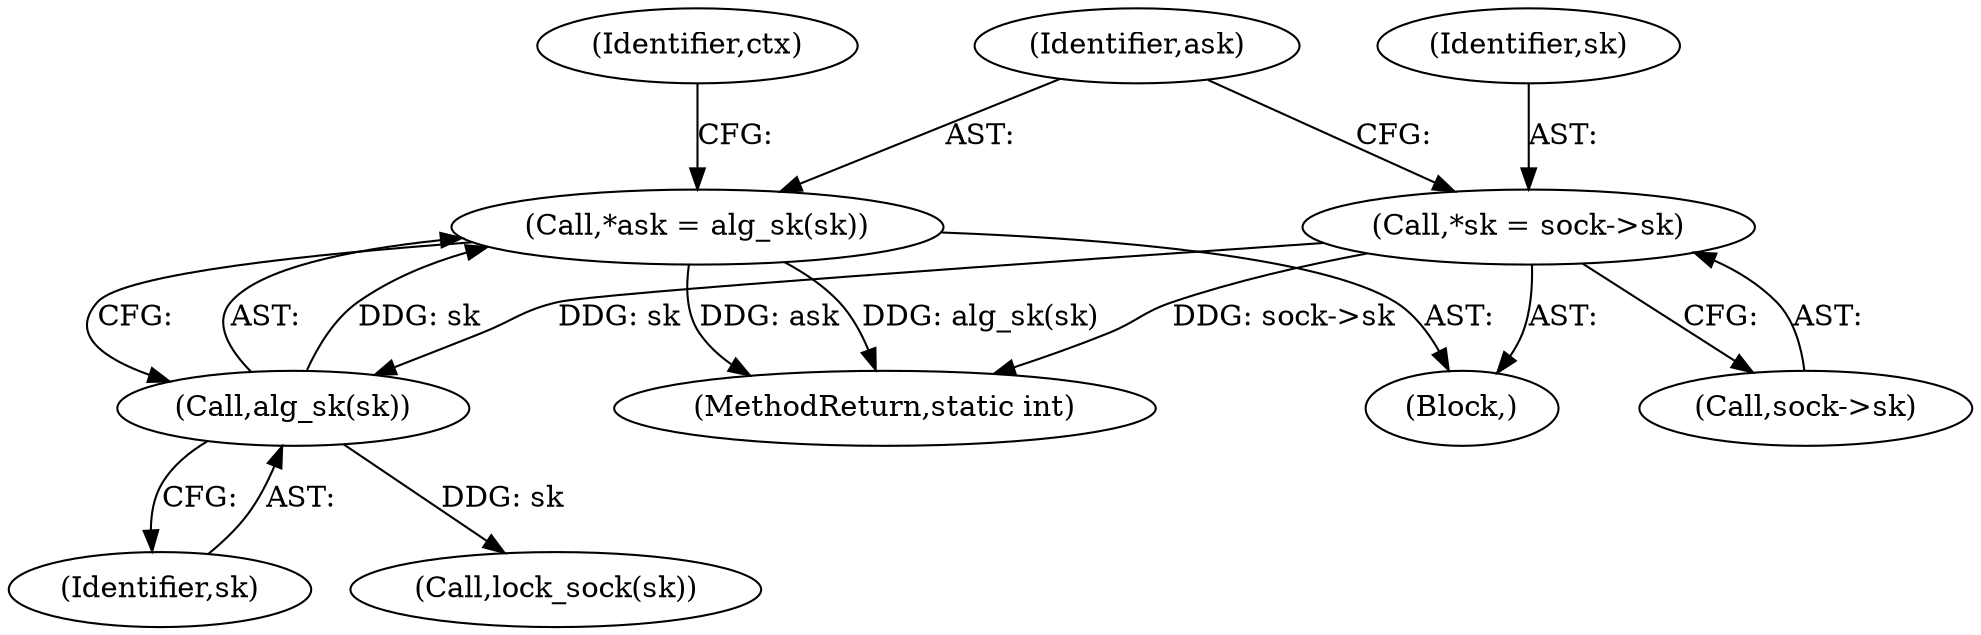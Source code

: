 digraph "0_linux_72a763d805a48ac8c0bf48fdb510e84c12de51fe@pointer" {
"1000114" [label="(Call,*ask = alg_sk(sk))"];
"1000116" [label="(Call,alg_sk(sk))"];
"1000108" [label="(Call,*sk = sock->sk)"];
"1000120" [label="(Identifier,ctx)"];
"1000109" [label="(Identifier,sk)"];
"1000115" [label="(Identifier,ask)"];
"1000108" [label="(Call,*sk = sock->sk)"];
"1000207" [label="(MethodReturn,static int)"];
"1000117" [label="(Identifier,sk)"];
"1000156" [label="(Call,lock_sock(sk))"];
"1000106" [label="(Block,)"];
"1000116" [label="(Call,alg_sk(sk))"];
"1000114" [label="(Call,*ask = alg_sk(sk))"];
"1000110" [label="(Call,sock->sk)"];
"1000114" -> "1000106"  [label="AST: "];
"1000114" -> "1000116"  [label="CFG: "];
"1000115" -> "1000114"  [label="AST: "];
"1000116" -> "1000114"  [label="AST: "];
"1000120" -> "1000114"  [label="CFG: "];
"1000114" -> "1000207"  [label="DDG: ask"];
"1000114" -> "1000207"  [label="DDG: alg_sk(sk)"];
"1000116" -> "1000114"  [label="DDG: sk"];
"1000116" -> "1000117"  [label="CFG: "];
"1000117" -> "1000116"  [label="AST: "];
"1000108" -> "1000116"  [label="DDG: sk"];
"1000116" -> "1000156"  [label="DDG: sk"];
"1000108" -> "1000106"  [label="AST: "];
"1000108" -> "1000110"  [label="CFG: "];
"1000109" -> "1000108"  [label="AST: "];
"1000110" -> "1000108"  [label="AST: "];
"1000115" -> "1000108"  [label="CFG: "];
"1000108" -> "1000207"  [label="DDG: sock->sk"];
}
